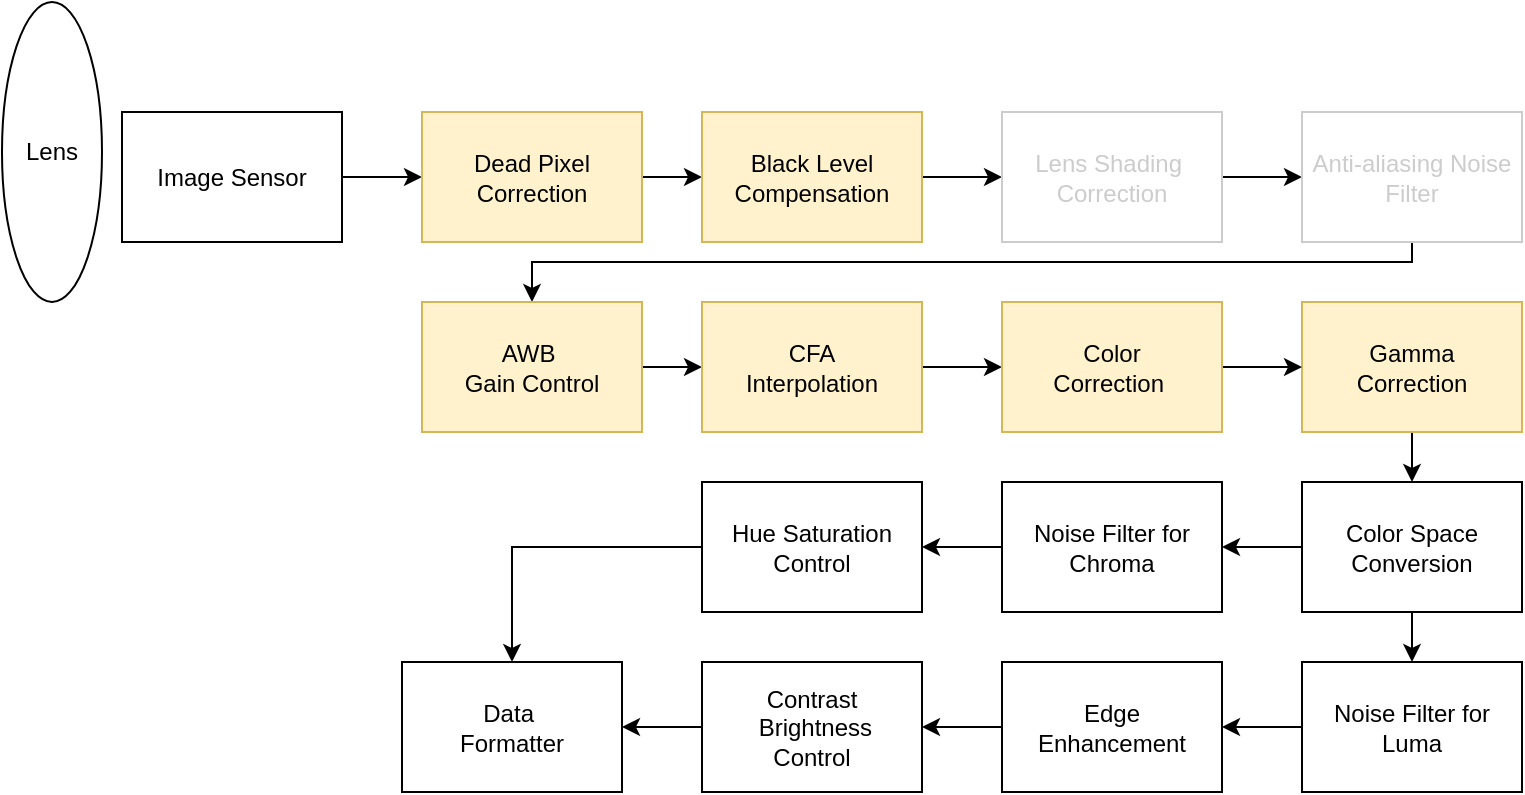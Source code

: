 <mxfile version="15.8.7" type="device"><diagram id="jc1VChQmtGFWhJrjN4v6" name="第 1 页"><mxGraphModel dx="1102" dy="1025" grid="1" gridSize="10" guides="1" tooltips="1" connect="1" arrows="1" fold="1" page="1" pageScale="1" pageWidth="827" pageHeight="1169" math="0" shadow="0"><root><mxCell id="0"/><mxCell id="1" parent="0"/><mxCell id="wL9CagVyNxAGQRb7pxiF-1" value="Lens" style="ellipse;whiteSpace=wrap;html=1;" vertex="1" parent="1"><mxGeometry x="170" y="170" width="50" height="150" as="geometry"/></mxCell><mxCell id="wL9CagVyNxAGQRb7pxiF-21" style="edgeStyle=orthogonalEdgeStyle;rounded=0;orthogonalLoop=1;jettySize=auto;html=1;exitX=1;exitY=0.5;exitDx=0;exitDy=0;entryX=0;entryY=0.5;entryDx=0;entryDy=0;" edge="1" parent="1" source="wL9CagVyNxAGQRb7pxiF-2" target="wL9CagVyNxAGQRb7pxiF-3"><mxGeometry relative="1" as="geometry"/></mxCell><mxCell id="wL9CagVyNxAGQRb7pxiF-2" value="Image Sensor" style="rounded=0;whiteSpace=wrap;html=1;" vertex="1" parent="1"><mxGeometry x="230" y="225" width="110" height="65" as="geometry"/></mxCell><mxCell id="wL9CagVyNxAGQRb7pxiF-22" style="edgeStyle=orthogonalEdgeStyle;rounded=0;orthogonalLoop=1;jettySize=auto;html=1;exitX=1;exitY=0.5;exitDx=0;exitDy=0;" edge="1" parent="1" source="wL9CagVyNxAGQRb7pxiF-3" target="wL9CagVyNxAGQRb7pxiF-4"><mxGeometry relative="1" as="geometry"/></mxCell><mxCell id="wL9CagVyNxAGQRb7pxiF-3" value="Dead Pixel Correction" style="rounded=0;whiteSpace=wrap;html=1;fillColor=#fff2cc;strokeColor=#d6b656;" vertex="1" parent="1"><mxGeometry x="380" y="225" width="110" height="65" as="geometry"/></mxCell><mxCell id="wL9CagVyNxAGQRb7pxiF-23" style="edgeStyle=orthogonalEdgeStyle;rounded=0;orthogonalLoop=1;jettySize=auto;html=1;exitX=1;exitY=0.5;exitDx=0;exitDy=0;entryX=0;entryY=0.5;entryDx=0;entryDy=0;" edge="1" parent="1" source="wL9CagVyNxAGQRb7pxiF-4" target="wL9CagVyNxAGQRb7pxiF-5"><mxGeometry relative="1" as="geometry"/></mxCell><mxCell id="wL9CagVyNxAGQRb7pxiF-4" value="Black Level Compensation" style="rounded=0;whiteSpace=wrap;html=1;fillColor=#fff2cc;strokeColor=#d6b656;" vertex="1" parent="1"><mxGeometry x="520" y="225" width="110" height="65" as="geometry"/></mxCell><mxCell id="wL9CagVyNxAGQRb7pxiF-24" style="edgeStyle=orthogonalEdgeStyle;rounded=0;orthogonalLoop=1;jettySize=auto;html=1;" edge="1" parent="1" source="wL9CagVyNxAGQRb7pxiF-5" target="wL9CagVyNxAGQRb7pxiF-6"><mxGeometry relative="1" as="geometry"/></mxCell><mxCell id="wL9CagVyNxAGQRb7pxiF-5" value="&lt;font color=&quot;#cccccc&quot;&gt;Lens Shading&amp;nbsp;&lt;br&gt;Correction&lt;/font&gt;" style="rounded=0;whiteSpace=wrap;html=1;strokeColor=#CCCCCC;" vertex="1" parent="1"><mxGeometry x="670" y="225" width="110" height="65" as="geometry"/></mxCell><mxCell id="wL9CagVyNxAGQRb7pxiF-25" style="edgeStyle=orthogonalEdgeStyle;rounded=0;orthogonalLoop=1;jettySize=auto;html=1;exitX=0.5;exitY=1;exitDx=0;exitDy=0;entryX=0.5;entryY=0;entryDx=0;entryDy=0;" edge="1" parent="1" source="wL9CagVyNxAGQRb7pxiF-6" target="wL9CagVyNxAGQRb7pxiF-7"><mxGeometry relative="1" as="geometry"><Array as="points"><mxPoint x="875" y="300"/><mxPoint x="435" y="300"/></Array></mxGeometry></mxCell><mxCell id="wL9CagVyNxAGQRb7pxiF-6" value="&lt;font color=&quot;#cccccc&quot;&gt;Anti-aliasing Noise Filter&lt;/font&gt;" style="rounded=0;whiteSpace=wrap;html=1;strokeColor=#CCCCCC;" vertex="1" parent="1"><mxGeometry x="820" y="225" width="110" height="65" as="geometry"/></mxCell><mxCell id="wL9CagVyNxAGQRb7pxiF-27" style="edgeStyle=orthogonalEdgeStyle;rounded=0;orthogonalLoop=1;jettySize=auto;html=1;entryX=0;entryY=0.5;entryDx=0;entryDy=0;" edge="1" parent="1" source="wL9CagVyNxAGQRb7pxiF-7" target="wL9CagVyNxAGQRb7pxiF-8"><mxGeometry relative="1" as="geometry"/></mxCell><mxCell id="wL9CagVyNxAGQRb7pxiF-7" value="AWB&amp;nbsp;&lt;br&gt;Gain Control" style="rounded=0;whiteSpace=wrap;html=1;fillColor=#fff2cc;strokeColor=#d6b656;" vertex="1" parent="1"><mxGeometry x="380" y="320" width="110" height="65" as="geometry"/></mxCell><mxCell id="wL9CagVyNxAGQRb7pxiF-28" style="edgeStyle=orthogonalEdgeStyle;rounded=0;orthogonalLoop=1;jettySize=auto;html=1;exitX=1;exitY=0.5;exitDx=0;exitDy=0;entryX=0;entryY=0.5;entryDx=0;entryDy=0;" edge="1" parent="1" source="wL9CagVyNxAGQRb7pxiF-8" target="wL9CagVyNxAGQRb7pxiF-10"><mxGeometry relative="1" as="geometry"/></mxCell><mxCell id="wL9CagVyNxAGQRb7pxiF-8" value="CFA &lt;br&gt;Interpolation" style="rounded=0;whiteSpace=wrap;html=1;fillColor=#fff2cc;strokeColor=#d6b656;" vertex="1" parent="1"><mxGeometry x="520" y="320" width="110" height="65" as="geometry"/></mxCell><mxCell id="wL9CagVyNxAGQRb7pxiF-32" style="edgeStyle=orthogonalEdgeStyle;rounded=0;orthogonalLoop=1;jettySize=auto;html=1;exitX=0.5;exitY=1;exitDx=0;exitDy=0;entryX=0.5;entryY=0;entryDx=0;entryDy=0;" edge="1" parent="1" source="wL9CagVyNxAGQRb7pxiF-9" target="wL9CagVyNxAGQRb7pxiF-12"><mxGeometry relative="1" as="geometry"/></mxCell><mxCell id="wL9CagVyNxAGQRb7pxiF-9" value="Gamma &lt;br&gt;Correction" style="rounded=0;whiteSpace=wrap;html=1;fillColor=#fff2cc;strokeColor=#d6b656;" vertex="1" parent="1"><mxGeometry x="820" y="320" width="110" height="65" as="geometry"/></mxCell><mxCell id="wL9CagVyNxAGQRb7pxiF-29" style="edgeStyle=orthogonalEdgeStyle;rounded=0;orthogonalLoop=1;jettySize=auto;html=1;entryX=0;entryY=0.5;entryDx=0;entryDy=0;" edge="1" parent="1" source="wL9CagVyNxAGQRb7pxiF-10" target="wL9CagVyNxAGQRb7pxiF-9"><mxGeometry relative="1" as="geometry"/></mxCell><mxCell id="wL9CagVyNxAGQRb7pxiF-10" value="Color &lt;br&gt;Correction&amp;nbsp;" style="rounded=0;whiteSpace=wrap;html=1;fillColor=#fff2cc;strokeColor=#d6b656;" vertex="1" parent="1"><mxGeometry x="670" y="320" width="110" height="65" as="geometry"/></mxCell><mxCell id="wL9CagVyNxAGQRb7pxiF-33" style="edgeStyle=orthogonalEdgeStyle;rounded=0;orthogonalLoop=1;jettySize=auto;html=1;entryX=1;entryY=0.5;entryDx=0;entryDy=0;" edge="1" parent="1" source="wL9CagVyNxAGQRb7pxiF-12" target="wL9CagVyNxAGQRb7pxiF-15"><mxGeometry relative="1" as="geometry"/></mxCell><mxCell id="wL9CagVyNxAGQRb7pxiF-40" style="edgeStyle=orthogonalEdgeStyle;rounded=0;orthogonalLoop=1;jettySize=auto;html=1;exitX=0.5;exitY=1;exitDx=0;exitDy=0;entryX=0.5;entryY=0;entryDx=0;entryDy=0;" edge="1" parent="1" source="wL9CagVyNxAGQRb7pxiF-12" target="wL9CagVyNxAGQRb7pxiF-17"><mxGeometry relative="1" as="geometry"/></mxCell><mxCell id="wL9CagVyNxAGQRb7pxiF-12" value="Color Space Conversion" style="rounded=0;whiteSpace=wrap;html=1;" vertex="1" parent="1"><mxGeometry x="820" y="410" width="110" height="65" as="geometry"/></mxCell><mxCell id="wL9CagVyNxAGQRb7pxiF-13" style="edgeStyle=orthogonalEdgeStyle;rounded=0;orthogonalLoop=1;jettySize=auto;html=1;exitX=0.5;exitY=1;exitDx=0;exitDy=0;" edge="1" parent="1" source="wL9CagVyNxAGQRb7pxiF-4" target="wL9CagVyNxAGQRb7pxiF-4"><mxGeometry relative="1" as="geometry"/></mxCell><mxCell id="wL9CagVyNxAGQRb7pxiF-34" value="" style="edgeStyle=orthogonalEdgeStyle;rounded=0;orthogonalLoop=1;jettySize=auto;html=1;" edge="1" parent="1" source="wL9CagVyNxAGQRb7pxiF-15" target="wL9CagVyNxAGQRb7pxiF-16"><mxGeometry relative="1" as="geometry"/></mxCell><mxCell id="wL9CagVyNxAGQRb7pxiF-15" value="Noise Filter for Chroma" style="rounded=0;whiteSpace=wrap;html=1;" vertex="1" parent="1"><mxGeometry x="670" y="410" width="110" height="65" as="geometry"/></mxCell><mxCell id="wL9CagVyNxAGQRb7pxiF-35" style="edgeStyle=orthogonalEdgeStyle;rounded=0;orthogonalLoop=1;jettySize=auto;html=1;entryX=0.5;entryY=0;entryDx=0;entryDy=0;" edge="1" parent="1" source="wL9CagVyNxAGQRb7pxiF-16" target="wL9CagVyNxAGQRb7pxiF-20"><mxGeometry relative="1" as="geometry"/></mxCell><mxCell id="wL9CagVyNxAGQRb7pxiF-16" value="Hue Saturation Control" style="rounded=0;whiteSpace=wrap;html=1;" vertex="1" parent="1"><mxGeometry x="520" y="410" width="110" height="65" as="geometry"/></mxCell><mxCell id="wL9CagVyNxAGQRb7pxiF-39" style="edgeStyle=orthogonalEdgeStyle;rounded=0;orthogonalLoop=1;jettySize=auto;html=1;exitX=0;exitY=0.5;exitDx=0;exitDy=0;entryX=1;entryY=0.5;entryDx=0;entryDy=0;" edge="1" parent="1" source="wL9CagVyNxAGQRb7pxiF-17" target="wL9CagVyNxAGQRb7pxiF-18"><mxGeometry relative="1" as="geometry"/></mxCell><mxCell id="wL9CagVyNxAGQRb7pxiF-17" value="Noise Filter for Luma" style="rounded=0;whiteSpace=wrap;html=1;" vertex="1" parent="1"><mxGeometry x="820" y="500" width="110" height="65" as="geometry"/></mxCell><mxCell id="wL9CagVyNxAGQRb7pxiF-38" style="edgeStyle=orthogonalEdgeStyle;rounded=0;orthogonalLoop=1;jettySize=auto;html=1;exitX=0;exitY=0.5;exitDx=0;exitDy=0;entryX=1;entryY=0.5;entryDx=0;entryDy=0;" edge="1" parent="1" source="wL9CagVyNxAGQRb7pxiF-18" target="wL9CagVyNxAGQRb7pxiF-19"><mxGeometry relative="1" as="geometry"/></mxCell><mxCell id="wL9CagVyNxAGQRb7pxiF-18" value="Edge &lt;br&gt;Enhancement" style="rounded=0;whiteSpace=wrap;html=1;" vertex="1" parent="1"><mxGeometry x="670" y="500" width="110" height="65" as="geometry"/></mxCell><mxCell id="wL9CagVyNxAGQRb7pxiF-36" style="edgeStyle=orthogonalEdgeStyle;rounded=0;orthogonalLoop=1;jettySize=auto;html=1;entryX=1;entryY=0.5;entryDx=0;entryDy=0;" edge="1" parent="1" source="wL9CagVyNxAGQRb7pxiF-19" target="wL9CagVyNxAGQRb7pxiF-20"><mxGeometry relative="1" as="geometry"/></mxCell><mxCell id="wL9CagVyNxAGQRb7pxiF-19" value="Contrast&lt;br&gt;&amp;nbsp;Brightness&lt;br&gt;Control" style="rounded=0;whiteSpace=wrap;html=1;" vertex="1" parent="1"><mxGeometry x="520" y="500" width="110" height="65" as="geometry"/></mxCell><mxCell id="wL9CagVyNxAGQRb7pxiF-20" value="Data&amp;nbsp;&lt;br&gt;Formatter" style="rounded=0;whiteSpace=wrap;html=1;" vertex="1" parent="1"><mxGeometry x="370" y="500" width="110" height="65" as="geometry"/></mxCell></root></mxGraphModel></diagram></mxfile>
